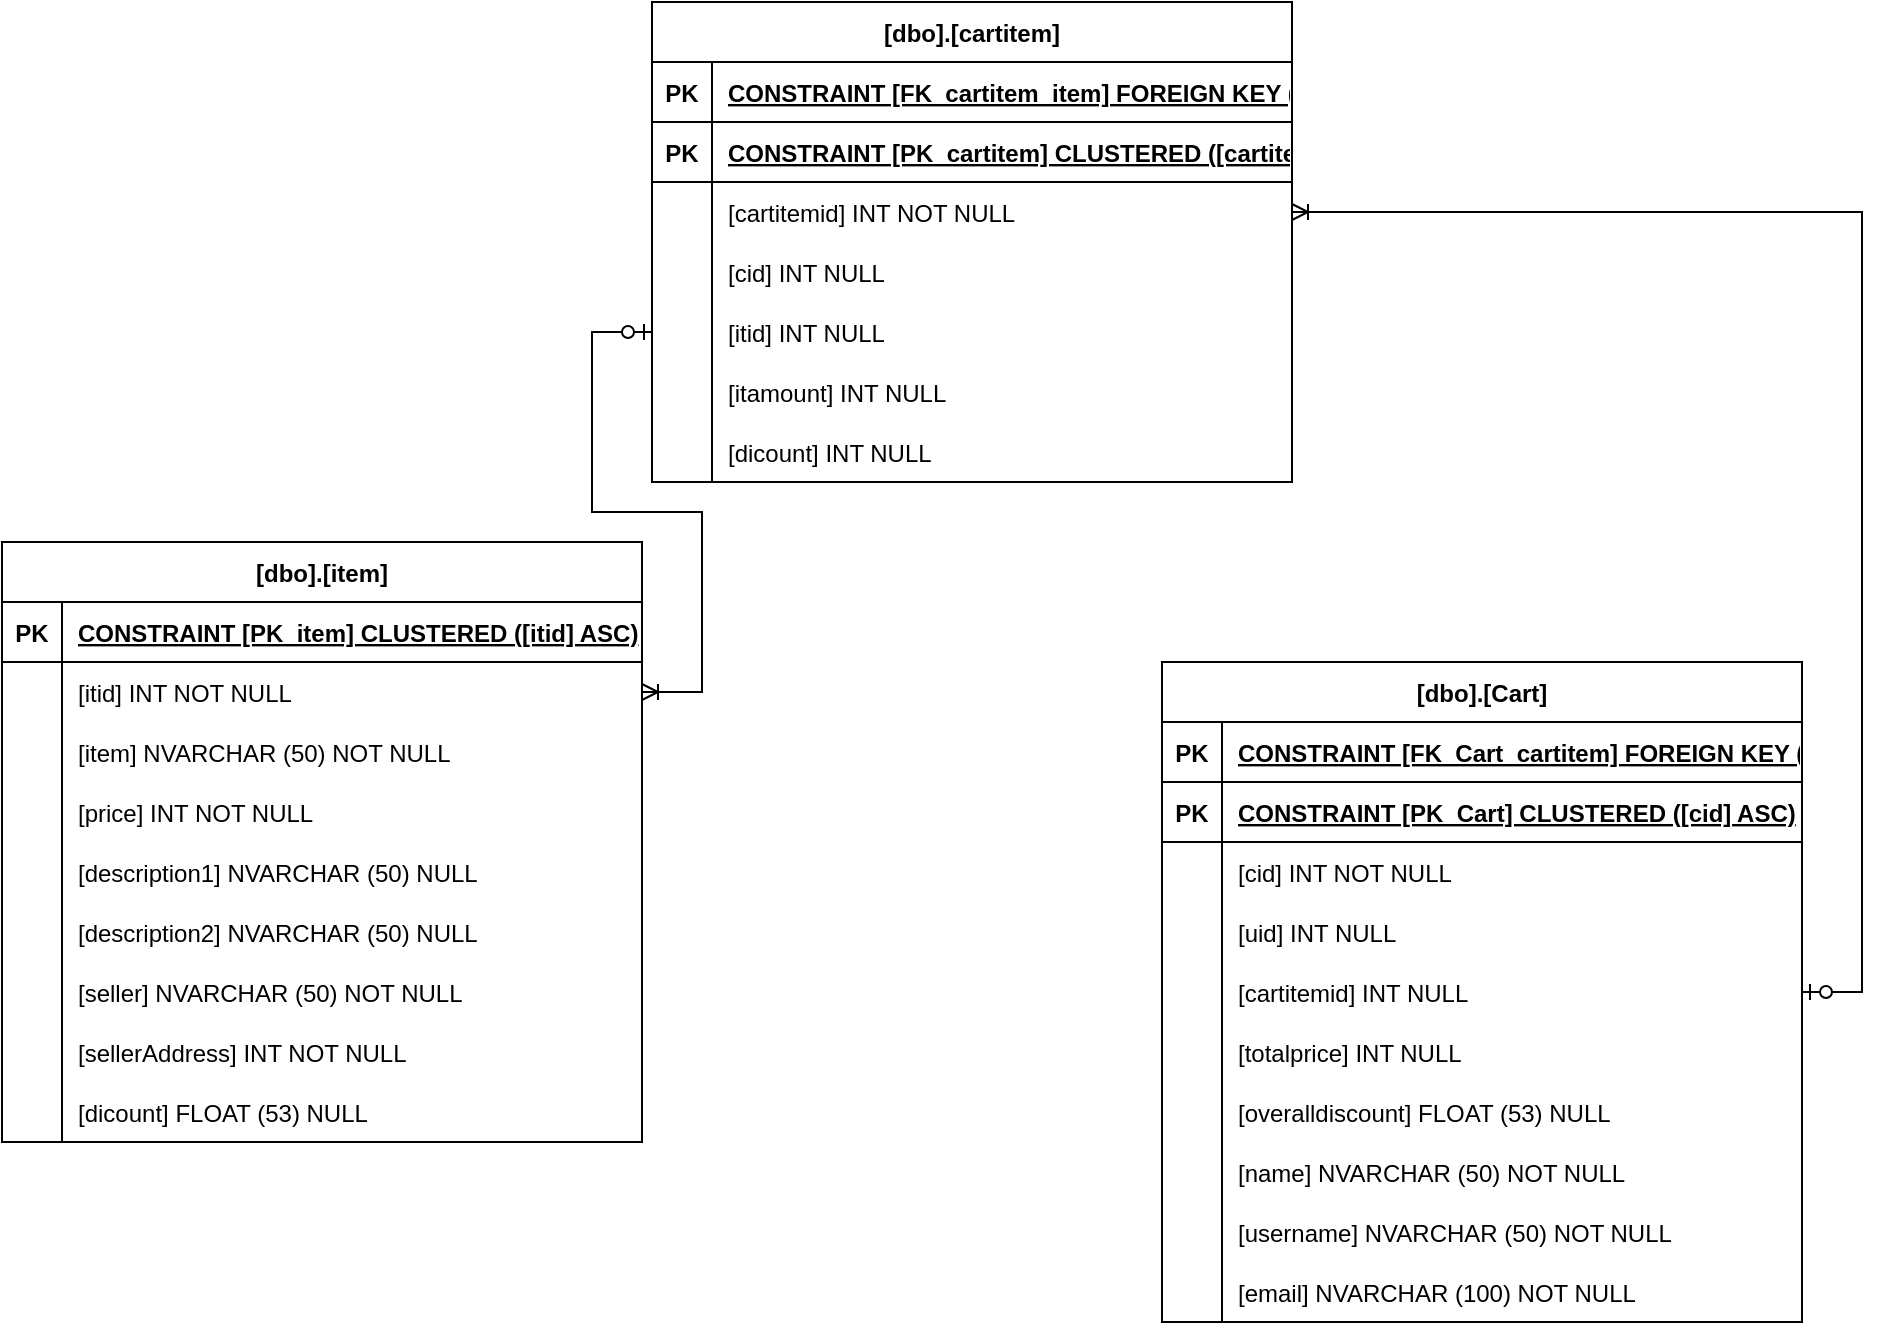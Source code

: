 <mxfile version="24.3.1" type="github">
  <diagram id="R2lEEEUBdFMjLlhIrx00" name="Page-1">
    <mxGraphModel dx="762" dy="1654" grid="1" gridSize="10" guides="1" tooltips="1" connect="1" arrows="1" fold="1" page="1" pageScale="1" pageWidth="850" pageHeight="1100" math="0" shadow="0" extFonts="Permanent Marker^https://fonts.googleapis.com/css?family=Permanent+Marker">
      <root>
        <mxCell id="0" />
        <mxCell id="1" parent="0" />
        <mxCell id="Oh6o5w7eYkgZTAUJkSQH-1" value="[dbo].[item]" style="shape=table;startSize=30;container=1;collapsible=1;childLayout=tableLayout;fixedRows=1;rowLines=0;fontStyle=1;align=center;resizeLast=1;" vertex="1" parent="1">
          <mxGeometry x="100" y="70" width="320" height="300" as="geometry" />
        </mxCell>
        <mxCell id="Oh6o5w7eYkgZTAUJkSQH-2" value="" style="shape=tableRow;horizontal=0;startSize=0;swimlaneHead=0;swimlaneBody=0;fillColor=none;collapsible=0;dropTarget=0;points=[[0,0.5],[1,0.5]];portConstraint=eastwest;strokeColor=inherit;top=0;left=0;right=0;bottom=1;" vertex="1" parent="Oh6o5w7eYkgZTAUJkSQH-1">
          <mxGeometry y="30" width="320" height="30" as="geometry" />
        </mxCell>
        <mxCell id="Oh6o5w7eYkgZTAUJkSQH-3" value="PK" style="shape=partialRectangle;overflow=hidden;connectable=0;fillColor=none;strokeColor=inherit;top=0;left=0;bottom=0;right=0;fontStyle=1;" vertex="1" parent="Oh6o5w7eYkgZTAUJkSQH-2">
          <mxGeometry width="30" height="30" as="geometry">
            <mxRectangle width="30" height="30" as="alternateBounds" />
          </mxGeometry>
        </mxCell>
        <mxCell id="Oh6o5w7eYkgZTAUJkSQH-4" value="CONSTRAINT [PK_item]  CLUSTERED ([itid] ASC)" style="shape=partialRectangle;overflow=hidden;connectable=0;fillColor=none;align=left;strokeColor=inherit;top=0;left=0;bottom=0;right=0;spacingLeft=6;fontStyle=5;" vertex="1" parent="Oh6o5w7eYkgZTAUJkSQH-2">
          <mxGeometry x="30" width="290" height="30" as="geometry">
            <mxRectangle width="290" height="30" as="alternateBounds" />
          </mxGeometry>
        </mxCell>
        <mxCell id="Oh6o5w7eYkgZTAUJkSQH-5" value="" style="shape=tableRow;horizontal=0;startSize=0;swimlaneHead=0;swimlaneBody=0;fillColor=none;collapsible=0;dropTarget=0;points=[[0,0.5],[1,0.5]];portConstraint=eastwest;strokeColor=inherit;top=0;left=0;right=0;bottom=0;" vertex="1" parent="Oh6o5w7eYkgZTAUJkSQH-1">
          <mxGeometry y="60" width="320" height="30" as="geometry" />
        </mxCell>
        <mxCell id="Oh6o5w7eYkgZTAUJkSQH-6" value="" style="shape=partialRectangle;overflow=hidden;connectable=0;fillColor=none;strokeColor=inherit;top=0;left=0;bottom=0;right=0;" vertex="1" parent="Oh6o5w7eYkgZTAUJkSQH-5">
          <mxGeometry width="30" height="30" as="geometry">
            <mxRectangle width="30" height="30" as="alternateBounds" />
          </mxGeometry>
        </mxCell>
        <mxCell id="Oh6o5w7eYkgZTAUJkSQH-7" value="[itid]          INT           NOT NULL" style="shape=partialRectangle;overflow=hidden;connectable=0;fillColor=none;align=left;strokeColor=inherit;top=0;left=0;bottom=0;right=0;spacingLeft=6;" vertex="1" parent="Oh6o5w7eYkgZTAUJkSQH-5">
          <mxGeometry x="30" width="290" height="30" as="geometry">
            <mxRectangle width="290" height="30" as="alternateBounds" />
          </mxGeometry>
        </mxCell>
        <mxCell id="Oh6o5w7eYkgZTAUJkSQH-8" value="" style="shape=tableRow;horizontal=0;startSize=0;swimlaneHead=0;swimlaneBody=0;fillColor=none;collapsible=0;dropTarget=0;points=[[0,0.5],[1,0.5]];portConstraint=eastwest;strokeColor=inherit;top=0;left=0;right=0;bottom=0;" vertex="1" parent="Oh6o5w7eYkgZTAUJkSQH-1">
          <mxGeometry y="90" width="320" height="30" as="geometry" />
        </mxCell>
        <mxCell id="Oh6o5w7eYkgZTAUJkSQH-9" value="" style="shape=partialRectangle;overflow=hidden;connectable=0;fillColor=none;strokeColor=inherit;top=0;left=0;bottom=0;right=0;" vertex="1" parent="Oh6o5w7eYkgZTAUJkSQH-8">
          <mxGeometry width="30" height="30" as="geometry">
            <mxRectangle width="30" height="30" as="alternateBounds" />
          </mxGeometry>
        </mxCell>
        <mxCell id="Oh6o5w7eYkgZTAUJkSQH-10" value="[item]          NVARCHAR (50) NOT NULL" style="shape=partialRectangle;overflow=hidden;connectable=0;fillColor=none;align=left;strokeColor=inherit;top=0;left=0;bottom=0;right=0;spacingLeft=6;" vertex="1" parent="Oh6o5w7eYkgZTAUJkSQH-8">
          <mxGeometry x="30" width="290" height="30" as="geometry">
            <mxRectangle width="290" height="30" as="alternateBounds" />
          </mxGeometry>
        </mxCell>
        <mxCell id="Oh6o5w7eYkgZTAUJkSQH-11" value="" style="shape=tableRow;horizontal=0;startSize=0;swimlaneHead=0;swimlaneBody=0;fillColor=none;collapsible=0;dropTarget=0;points=[[0,0.5],[1,0.5]];portConstraint=eastwest;strokeColor=inherit;top=0;left=0;right=0;bottom=0;" vertex="1" parent="Oh6o5w7eYkgZTAUJkSQH-1">
          <mxGeometry y="120" width="320" height="30" as="geometry" />
        </mxCell>
        <mxCell id="Oh6o5w7eYkgZTAUJkSQH-12" value="" style="shape=partialRectangle;overflow=hidden;connectable=0;fillColor=none;strokeColor=inherit;top=0;left=0;bottom=0;right=0;" vertex="1" parent="Oh6o5w7eYkgZTAUJkSQH-11">
          <mxGeometry width="30" height="30" as="geometry">
            <mxRectangle width="30" height="30" as="alternateBounds" />
          </mxGeometry>
        </mxCell>
        <mxCell id="Oh6o5w7eYkgZTAUJkSQH-13" value="[price]         INT           NOT NULL" style="shape=partialRectangle;overflow=hidden;connectable=0;fillColor=none;align=left;strokeColor=inherit;top=0;left=0;bottom=0;right=0;spacingLeft=6;" vertex="1" parent="Oh6o5w7eYkgZTAUJkSQH-11">
          <mxGeometry x="30" width="290" height="30" as="geometry">
            <mxRectangle width="290" height="30" as="alternateBounds" />
          </mxGeometry>
        </mxCell>
        <mxCell id="Oh6o5w7eYkgZTAUJkSQH-14" value="" style="shape=tableRow;horizontal=0;startSize=0;swimlaneHead=0;swimlaneBody=0;fillColor=none;collapsible=0;dropTarget=0;points=[[0,0.5],[1,0.5]];portConstraint=eastwest;strokeColor=inherit;top=0;left=0;right=0;bottom=0;" vertex="1" parent="Oh6o5w7eYkgZTAUJkSQH-1">
          <mxGeometry y="150" width="320" height="30" as="geometry" />
        </mxCell>
        <mxCell id="Oh6o5w7eYkgZTAUJkSQH-15" value="" style="shape=partialRectangle;overflow=hidden;connectable=0;fillColor=none;strokeColor=inherit;top=0;left=0;bottom=0;right=0;" vertex="1" parent="Oh6o5w7eYkgZTAUJkSQH-14">
          <mxGeometry width="30" height="30" as="geometry">
            <mxRectangle width="30" height="30" as="alternateBounds" />
          </mxGeometry>
        </mxCell>
        <mxCell id="Oh6o5w7eYkgZTAUJkSQH-16" value="[description1]  NVARCHAR (50) NULL" style="shape=partialRectangle;overflow=hidden;connectable=0;fillColor=none;align=left;strokeColor=inherit;top=0;left=0;bottom=0;right=0;spacingLeft=6;" vertex="1" parent="Oh6o5w7eYkgZTAUJkSQH-14">
          <mxGeometry x="30" width="290" height="30" as="geometry">
            <mxRectangle width="290" height="30" as="alternateBounds" />
          </mxGeometry>
        </mxCell>
        <mxCell id="Oh6o5w7eYkgZTAUJkSQH-17" value="" style="shape=tableRow;horizontal=0;startSize=0;swimlaneHead=0;swimlaneBody=0;fillColor=none;collapsible=0;dropTarget=0;points=[[0,0.5],[1,0.5]];portConstraint=eastwest;strokeColor=inherit;top=0;left=0;right=0;bottom=0;" vertex="1" parent="Oh6o5w7eYkgZTAUJkSQH-1">
          <mxGeometry y="180" width="320" height="30" as="geometry" />
        </mxCell>
        <mxCell id="Oh6o5w7eYkgZTAUJkSQH-18" value="" style="shape=partialRectangle;overflow=hidden;connectable=0;fillColor=none;strokeColor=inherit;top=0;left=0;bottom=0;right=0;" vertex="1" parent="Oh6o5w7eYkgZTAUJkSQH-17">
          <mxGeometry width="30" height="30" as="geometry">
            <mxRectangle width="30" height="30" as="alternateBounds" />
          </mxGeometry>
        </mxCell>
        <mxCell id="Oh6o5w7eYkgZTAUJkSQH-19" value="[description2]  NVARCHAR (50) NULL" style="shape=partialRectangle;overflow=hidden;connectable=0;fillColor=none;align=left;strokeColor=inherit;top=0;left=0;bottom=0;right=0;spacingLeft=6;" vertex="1" parent="Oh6o5w7eYkgZTAUJkSQH-17">
          <mxGeometry x="30" width="290" height="30" as="geometry">
            <mxRectangle width="290" height="30" as="alternateBounds" />
          </mxGeometry>
        </mxCell>
        <mxCell id="Oh6o5w7eYkgZTAUJkSQH-20" value="" style="shape=tableRow;horizontal=0;startSize=0;swimlaneHead=0;swimlaneBody=0;fillColor=none;collapsible=0;dropTarget=0;points=[[0,0.5],[1,0.5]];portConstraint=eastwest;strokeColor=inherit;top=0;left=0;right=0;bottom=0;" vertex="1" parent="Oh6o5w7eYkgZTAUJkSQH-1">
          <mxGeometry y="210" width="320" height="30" as="geometry" />
        </mxCell>
        <mxCell id="Oh6o5w7eYkgZTAUJkSQH-21" value="" style="shape=partialRectangle;overflow=hidden;connectable=0;fillColor=none;strokeColor=inherit;top=0;left=0;bottom=0;right=0;" vertex="1" parent="Oh6o5w7eYkgZTAUJkSQH-20">
          <mxGeometry width="30" height="30" as="geometry">
            <mxRectangle width="30" height="30" as="alternateBounds" />
          </mxGeometry>
        </mxCell>
        <mxCell id="Oh6o5w7eYkgZTAUJkSQH-22" value="[seller]        NVARCHAR (50) NOT NULL" style="shape=partialRectangle;overflow=hidden;connectable=0;fillColor=none;align=left;strokeColor=inherit;top=0;left=0;bottom=0;right=0;spacingLeft=6;" vertex="1" parent="Oh6o5w7eYkgZTAUJkSQH-20">
          <mxGeometry x="30" width="290" height="30" as="geometry">
            <mxRectangle width="290" height="30" as="alternateBounds" />
          </mxGeometry>
        </mxCell>
        <mxCell id="Oh6o5w7eYkgZTAUJkSQH-23" value="" style="shape=tableRow;horizontal=0;startSize=0;swimlaneHead=0;swimlaneBody=0;fillColor=none;collapsible=0;dropTarget=0;points=[[0,0.5],[1,0.5]];portConstraint=eastwest;strokeColor=inherit;top=0;left=0;right=0;bottom=0;" vertex="1" parent="Oh6o5w7eYkgZTAUJkSQH-1">
          <mxGeometry y="240" width="320" height="30" as="geometry" />
        </mxCell>
        <mxCell id="Oh6o5w7eYkgZTAUJkSQH-24" value="" style="shape=partialRectangle;overflow=hidden;connectable=0;fillColor=none;strokeColor=inherit;top=0;left=0;bottom=0;right=0;" vertex="1" parent="Oh6o5w7eYkgZTAUJkSQH-23">
          <mxGeometry width="30" height="30" as="geometry">
            <mxRectangle width="30" height="30" as="alternateBounds" />
          </mxGeometry>
        </mxCell>
        <mxCell id="Oh6o5w7eYkgZTAUJkSQH-25" value="[sellerAddress] INT           NOT NULL" style="shape=partialRectangle;overflow=hidden;connectable=0;fillColor=none;align=left;strokeColor=inherit;top=0;left=0;bottom=0;right=0;spacingLeft=6;" vertex="1" parent="Oh6o5w7eYkgZTAUJkSQH-23">
          <mxGeometry x="30" width="290" height="30" as="geometry">
            <mxRectangle width="290" height="30" as="alternateBounds" />
          </mxGeometry>
        </mxCell>
        <mxCell id="Oh6o5w7eYkgZTAUJkSQH-26" value="" style="shape=tableRow;horizontal=0;startSize=0;swimlaneHead=0;swimlaneBody=0;fillColor=none;collapsible=0;dropTarget=0;points=[[0,0.5],[1,0.5]];portConstraint=eastwest;strokeColor=inherit;top=0;left=0;right=0;bottom=0;" vertex="1" parent="Oh6o5w7eYkgZTAUJkSQH-1">
          <mxGeometry y="270" width="320" height="30" as="geometry" />
        </mxCell>
        <mxCell id="Oh6o5w7eYkgZTAUJkSQH-27" value="" style="shape=partialRectangle;overflow=hidden;connectable=0;fillColor=none;strokeColor=inherit;top=0;left=0;bottom=0;right=0;" vertex="1" parent="Oh6o5w7eYkgZTAUJkSQH-26">
          <mxGeometry width="30" height="30" as="geometry">
            <mxRectangle width="30" height="30" as="alternateBounds" />
          </mxGeometry>
        </mxCell>
        <mxCell id="Oh6o5w7eYkgZTAUJkSQH-28" value="[dicount]       FLOAT (53)    NULL" style="shape=partialRectangle;overflow=hidden;connectable=0;fillColor=none;align=left;strokeColor=inherit;top=0;left=0;bottom=0;right=0;spacingLeft=6;" vertex="1" parent="Oh6o5w7eYkgZTAUJkSQH-26">
          <mxGeometry x="30" width="290" height="30" as="geometry">
            <mxRectangle width="290" height="30" as="alternateBounds" />
          </mxGeometry>
        </mxCell>
        <mxCell id="Oh6o5w7eYkgZTAUJkSQH-29" value="[dbo].[cartitem]" style="shape=table;startSize=30;container=1;collapsible=1;childLayout=tableLayout;fixedRows=1;rowLines=0;fontStyle=1;align=center;resizeLast=1;" vertex="1" parent="1">
          <mxGeometry x="425" y="-200" width="320" height="240" as="geometry" />
        </mxCell>
        <mxCell id="Oh6o5w7eYkgZTAUJkSQH-30" value="" style="shape=tableRow;horizontal=0;startSize=0;swimlaneHead=0;swimlaneBody=0;fillColor=none;collapsible=0;dropTarget=0;points=[[0,0.5],[1,0.5]];portConstraint=eastwest;strokeColor=inherit;top=0;left=0;right=0;bottom=1;" vertex="1" parent="Oh6o5w7eYkgZTAUJkSQH-29">
          <mxGeometry y="30" width="320" height="30" as="geometry" />
        </mxCell>
        <mxCell id="Oh6o5w7eYkgZTAUJkSQH-31" value="PK" style="shape=partialRectangle;overflow=hidden;connectable=0;fillColor=none;strokeColor=inherit;top=0;left=0;bottom=0;right=0;fontStyle=1;" vertex="1" parent="Oh6o5w7eYkgZTAUJkSQH-30">
          <mxGeometry width="30" height="30" as="geometry">
            <mxRectangle width="30" height="30" as="alternateBounds" />
          </mxGeometry>
        </mxCell>
        <mxCell id="Oh6o5w7eYkgZTAUJkSQH-32" value="CONSTRAINT [FK_cartitem_item] FOREIGN KEY ([itid]) REFERENCES [dbo].[item] ([itid])" style="shape=partialRectangle;overflow=hidden;connectable=0;fillColor=none;align=left;strokeColor=inherit;top=0;left=0;bottom=0;right=0;spacingLeft=6;fontStyle=5;" vertex="1" parent="Oh6o5w7eYkgZTAUJkSQH-30">
          <mxGeometry x="30" width="290" height="30" as="geometry">
            <mxRectangle width="290" height="30" as="alternateBounds" />
          </mxGeometry>
        </mxCell>
        <mxCell id="Oh6o5w7eYkgZTAUJkSQH-33" value="" style="shape=tableRow;horizontal=0;startSize=0;swimlaneHead=0;swimlaneBody=0;fillColor=none;collapsible=0;dropTarget=0;points=[[0,0.5],[1,0.5]];portConstraint=eastwest;strokeColor=inherit;top=0;left=0;right=0;bottom=1;" vertex="1" parent="Oh6o5w7eYkgZTAUJkSQH-29">
          <mxGeometry y="60" width="320" height="30" as="geometry" />
        </mxCell>
        <mxCell id="Oh6o5w7eYkgZTAUJkSQH-34" value="PK" style="shape=partialRectangle;overflow=hidden;connectable=0;fillColor=none;strokeColor=inherit;top=0;left=0;bottom=0;right=0;fontStyle=1;" vertex="1" parent="Oh6o5w7eYkgZTAUJkSQH-33">
          <mxGeometry width="30" height="30" as="geometry">
            <mxRectangle width="30" height="30" as="alternateBounds" />
          </mxGeometry>
        </mxCell>
        <mxCell id="Oh6o5w7eYkgZTAUJkSQH-35" value="CONSTRAINT [PK_cartitem]  CLUSTERED ([cartitemid] ASC)" style="shape=partialRectangle;overflow=hidden;connectable=0;fillColor=none;align=left;strokeColor=inherit;top=0;left=0;bottom=0;right=0;spacingLeft=6;fontStyle=5;" vertex="1" parent="Oh6o5w7eYkgZTAUJkSQH-33">
          <mxGeometry x="30" width="290" height="30" as="geometry">
            <mxRectangle width="290" height="30" as="alternateBounds" />
          </mxGeometry>
        </mxCell>
        <mxCell id="Oh6o5w7eYkgZTAUJkSQH-36" value="" style="shape=tableRow;horizontal=0;startSize=0;swimlaneHead=0;swimlaneBody=0;fillColor=none;collapsible=0;dropTarget=0;points=[[0,0.5],[1,0.5]];portConstraint=eastwest;strokeColor=inherit;top=0;left=0;right=0;bottom=0;" vertex="1" parent="Oh6o5w7eYkgZTAUJkSQH-29">
          <mxGeometry y="90" width="320" height="30" as="geometry" />
        </mxCell>
        <mxCell id="Oh6o5w7eYkgZTAUJkSQH-37" value="" style="shape=partialRectangle;overflow=hidden;connectable=0;fillColor=none;strokeColor=inherit;top=0;left=0;bottom=0;right=0;" vertex="1" parent="Oh6o5w7eYkgZTAUJkSQH-36">
          <mxGeometry width="30" height="30" as="geometry">
            <mxRectangle width="30" height="30" as="alternateBounds" />
          </mxGeometry>
        </mxCell>
        <mxCell id="Oh6o5w7eYkgZTAUJkSQH-38" value="[cartitemid] INT NOT NULL" style="shape=partialRectangle;overflow=hidden;connectable=0;fillColor=none;align=left;strokeColor=inherit;top=0;left=0;bottom=0;right=0;spacingLeft=6;" vertex="1" parent="Oh6o5w7eYkgZTAUJkSQH-36">
          <mxGeometry x="30" width="290" height="30" as="geometry">
            <mxRectangle width="290" height="30" as="alternateBounds" />
          </mxGeometry>
        </mxCell>
        <mxCell id="Oh6o5w7eYkgZTAUJkSQH-39" value="" style="shape=tableRow;horizontal=0;startSize=0;swimlaneHead=0;swimlaneBody=0;fillColor=none;collapsible=0;dropTarget=0;points=[[0,0.5],[1,0.5]];portConstraint=eastwest;strokeColor=inherit;top=0;left=0;right=0;bottom=0;" vertex="1" parent="Oh6o5w7eYkgZTAUJkSQH-29">
          <mxGeometry y="120" width="320" height="30" as="geometry" />
        </mxCell>
        <mxCell id="Oh6o5w7eYkgZTAUJkSQH-40" value="" style="shape=partialRectangle;overflow=hidden;connectable=0;fillColor=none;strokeColor=inherit;top=0;left=0;bottom=0;right=0;" vertex="1" parent="Oh6o5w7eYkgZTAUJkSQH-39">
          <mxGeometry width="30" height="30" as="geometry">
            <mxRectangle width="30" height="30" as="alternateBounds" />
          </mxGeometry>
        </mxCell>
        <mxCell id="Oh6o5w7eYkgZTAUJkSQH-41" value="[cid]        INT NULL" style="shape=partialRectangle;overflow=hidden;connectable=0;fillColor=none;align=left;strokeColor=inherit;top=0;left=0;bottom=0;right=0;spacingLeft=6;" vertex="1" parent="Oh6o5w7eYkgZTAUJkSQH-39">
          <mxGeometry x="30" width="290" height="30" as="geometry">
            <mxRectangle width="290" height="30" as="alternateBounds" />
          </mxGeometry>
        </mxCell>
        <mxCell id="Oh6o5w7eYkgZTAUJkSQH-42" value="" style="shape=tableRow;horizontal=0;startSize=0;swimlaneHead=0;swimlaneBody=0;fillColor=none;collapsible=0;dropTarget=0;points=[[0,0.5],[1,0.5]];portConstraint=eastwest;strokeColor=inherit;top=0;left=0;right=0;bottom=0;" vertex="1" parent="Oh6o5w7eYkgZTAUJkSQH-29">
          <mxGeometry y="150" width="320" height="30" as="geometry" />
        </mxCell>
        <mxCell id="Oh6o5w7eYkgZTAUJkSQH-43" value="" style="shape=partialRectangle;overflow=hidden;connectable=0;fillColor=none;strokeColor=inherit;top=0;left=0;bottom=0;right=0;" vertex="1" parent="Oh6o5w7eYkgZTAUJkSQH-42">
          <mxGeometry width="30" height="30" as="geometry">
            <mxRectangle width="30" height="30" as="alternateBounds" />
          </mxGeometry>
        </mxCell>
        <mxCell id="Oh6o5w7eYkgZTAUJkSQH-44" value="[itid]       INT NULL" style="shape=partialRectangle;overflow=hidden;connectable=0;fillColor=none;align=left;strokeColor=inherit;top=0;left=0;bottom=0;right=0;spacingLeft=6;" vertex="1" parent="Oh6o5w7eYkgZTAUJkSQH-42">
          <mxGeometry x="30" width="290" height="30" as="geometry">
            <mxRectangle width="290" height="30" as="alternateBounds" />
          </mxGeometry>
        </mxCell>
        <mxCell id="Oh6o5w7eYkgZTAUJkSQH-45" value="" style="shape=tableRow;horizontal=0;startSize=0;swimlaneHead=0;swimlaneBody=0;fillColor=none;collapsible=0;dropTarget=0;points=[[0,0.5],[1,0.5]];portConstraint=eastwest;strokeColor=inherit;top=0;left=0;right=0;bottom=0;" vertex="1" parent="Oh6o5w7eYkgZTAUJkSQH-29">
          <mxGeometry y="180" width="320" height="30" as="geometry" />
        </mxCell>
        <mxCell id="Oh6o5w7eYkgZTAUJkSQH-46" value="" style="shape=partialRectangle;overflow=hidden;connectable=0;fillColor=none;strokeColor=inherit;top=0;left=0;bottom=0;right=0;" vertex="1" parent="Oh6o5w7eYkgZTAUJkSQH-45">
          <mxGeometry width="30" height="30" as="geometry">
            <mxRectangle width="30" height="30" as="alternateBounds" />
          </mxGeometry>
        </mxCell>
        <mxCell id="Oh6o5w7eYkgZTAUJkSQH-47" value="[itamount]   INT NULL" style="shape=partialRectangle;overflow=hidden;connectable=0;fillColor=none;align=left;strokeColor=inherit;top=0;left=0;bottom=0;right=0;spacingLeft=6;" vertex="1" parent="Oh6o5w7eYkgZTAUJkSQH-45">
          <mxGeometry x="30" width="290" height="30" as="geometry">
            <mxRectangle width="290" height="30" as="alternateBounds" />
          </mxGeometry>
        </mxCell>
        <mxCell id="Oh6o5w7eYkgZTAUJkSQH-48" value="" style="shape=tableRow;horizontal=0;startSize=0;swimlaneHead=0;swimlaneBody=0;fillColor=none;collapsible=0;dropTarget=0;points=[[0,0.5],[1,0.5]];portConstraint=eastwest;strokeColor=inherit;top=0;left=0;right=0;bottom=0;" vertex="1" parent="Oh6o5w7eYkgZTAUJkSQH-29">
          <mxGeometry y="210" width="320" height="30" as="geometry" />
        </mxCell>
        <mxCell id="Oh6o5w7eYkgZTAUJkSQH-49" value="" style="shape=partialRectangle;overflow=hidden;connectable=0;fillColor=none;strokeColor=inherit;top=0;left=0;bottom=0;right=0;" vertex="1" parent="Oh6o5w7eYkgZTAUJkSQH-48">
          <mxGeometry width="30" height="30" as="geometry">
            <mxRectangle width="30" height="30" as="alternateBounds" />
          </mxGeometry>
        </mxCell>
        <mxCell id="Oh6o5w7eYkgZTAUJkSQH-50" value="[dicount]    INT NULL" style="shape=partialRectangle;overflow=hidden;connectable=0;fillColor=none;align=left;strokeColor=inherit;top=0;left=0;bottom=0;right=0;spacingLeft=6;" vertex="1" parent="Oh6o5w7eYkgZTAUJkSQH-48">
          <mxGeometry x="30" width="290" height="30" as="geometry">
            <mxRectangle width="290" height="30" as="alternateBounds" />
          </mxGeometry>
        </mxCell>
        <mxCell id="Oh6o5w7eYkgZTAUJkSQH-51" value="[dbo].[Cart]" style="shape=table;startSize=30;container=1;collapsible=1;childLayout=tableLayout;fixedRows=1;rowLines=0;fontStyle=1;align=center;resizeLast=1;" vertex="1" parent="1">
          <mxGeometry x="680" y="130" width="320" height="330" as="geometry" />
        </mxCell>
        <mxCell id="Oh6o5w7eYkgZTAUJkSQH-52" value="" style="shape=tableRow;horizontal=0;startSize=0;swimlaneHead=0;swimlaneBody=0;fillColor=none;collapsible=0;dropTarget=0;points=[[0,0.5],[1,0.5]];portConstraint=eastwest;strokeColor=inherit;top=0;left=0;right=0;bottom=1;" vertex="1" parent="Oh6o5w7eYkgZTAUJkSQH-51">
          <mxGeometry y="30" width="320" height="30" as="geometry" />
        </mxCell>
        <mxCell id="Oh6o5w7eYkgZTAUJkSQH-53" value="PK" style="shape=partialRectangle;overflow=hidden;connectable=0;fillColor=none;strokeColor=inherit;top=0;left=0;bottom=0;right=0;fontStyle=1;" vertex="1" parent="Oh6o5w7eYkgZTAUJkSQH-52">
          <mxGeometry width="30" height="30" as="geometry">
            <mxRectangle width="30" height="30" as="alternateBounds" />
          </mxGeometry>
        </mxCell>
        <mxCell id="Oh6o5w7eYkgZTAUJkSQH-54" value="CONSTRAINT [FK_Cart_cartitem] FOREIGN KEY ([cartitemid]) REFERENCES [dbo].[cartitem] ([cartitemid])" style="shape=partialRectangle;overflow=hidden;connectable=0;fillColor=none;align=left;strokeColor=inherit;top=0;left=0;bottom=0;right=0;spacingLeft=6;fontStyle=5;" vertex="1" parent="Oh6o5w7eYkgZTAUJkSQH-52">
          <mxGeometry x="30" width="290" height="30" as="geometry">
            <mxRectangle width="290" height="30" as="alternateBounds" />
          </mxGeometry>
        </mxCell>
        <mxCell id="Oh6o5w7eYkgZTAUJkSQH-55" value="" style="shape=tableRow;horizontal=0;startSize=0;swimlaneHead=0;swimlaneBody=0;fillColor=none;collapsible=0;dropTarget=0;points=[[0,0.5],[1,0.5]];portConstraint=eastwest;strokeColor=inherit;top=0;left=0;right=0;bottom=1;" vertex="1" parent="Oh6o5w7eYkgZTAUJkSQH-51">
          <mxGeometry y="60" width="320" height="30" as="geometry" />
        </mxCell>
        <mxCell id="Oh6o5w7eYkgZTAUJkSQH-56" value="PK" style="shape=partialRectangle;overflow=hidden;connectable=0;fillColor=none;strokeColor=inherit;top=0;left=0;bottom=0;right=0;fontStyle=1;" vertex="1" parent="Oh6o5w7eYkgZTAUJkSQH-55">
          <mxGeometry width="30" height="30" as="geometry">
            <mxRectangle width="30" height="30" as="alternateBounds" />
          </mxGeometry>
        </mxCell>
        <mxCell id="Oh6o5w7eYkgZTAUJkSQH-57" value="CONSTRAINT [PK_Cart]  CLUSTERED ([cid] ASC)" style="shape=partialRectangle;overflow=hidden;connectable=0;fillColor=none;align=left;strokeColor=inherit;top=0;left=0;bottom=0;right=0;spacingLeft=6;fontStyle=5;" vertex="1" parent="Oh6o5w7eYkgZTAUJkSQH-55">
          <mxGeometry x="30" width="290" height="30" as="geometry">
            <mxRectangle width="290" height="30" as="alternateBounds" />
          </mxGeometry>
        </mxCell>
        <mxCell id="Oh6o5w7eYkgZTAUJkSQH-58" value="" style="shape=tableRow;horizontal=0;startSize=0;swimlaneHead=0;swimlaneBody=0;fillColor=none;collapsible=0;dropTarget=0;points=[[0,0.5],[1,0.5]];portConstraint=eastwest;strokeColor=inherit;top=0;left=0;right=0;bottom=0;" vertex="1" parent="Oh6o5w7eYkgZTAUJkSQH-51">
          <mxGeometry y="90" width="320" height="30" as="geometry" />
        </mxCell>
        <mxCell id="Oh6o5w7eYkgZTAUJkSQH-59" value="" style="shape=partialRectangle;overflow=hidden;connectable=0;fillColor=none;strokeColor=inherit;top=0;left=0;bottom=0;right=0;" vertex="1" parent="Oh6o5w7eYkgZTAUJkSQH-58">
          <mxGeometry width="30" height="30" as="geometry">
            <mxRectangle width="30" height="30" as="alternateBounds" />
          </mxGeometry>
        </mxCell>
        <mxCell id="Oh6o5w7eYkgZTAUJkSQH-60" value="[cid]             INT            NOT NULL" style="shape=partialRectangle;overflow=hidden;connectable=0;fillColor=none;align=left;strokeColor=inherit;top=0;left=0;bottom=0;right=0;spacingLeft=6;" vertex="1" parent="Oh6o5w7eYkgZTAUJkSQH-58">
          <mxGeometry x="30" width="290" height="30" as="geometry">
            <mxRectangle width="290" height="30" as="alternateBounds" />
          </mxGeometry>
        </mxCell>
        <mxCell id="Oh6o5w7eYkgZTAUJkSQH-61" value="" style="shape=tableRow;horizontal=0;startSize=0;swimlaneHead=0;swimlaneBody=0;fillColor=none;collapsible=0;dropTarget=0;points=[[0,0.5],[1,0.5]];portConstraint=eastwest;strokeColor=inherit;top=0;left=0;right=0;bottom=0;" vertex="1" parent="Oh6o5w7eYkgZTAUJkSQH-51">
          <mxGeometry y="120" width="320" height="30" as="geometry" />
        </mxCell>
        <mxCell id="Oh6o5w7eYkgZTAUJkSQH-62" value="" style="shape=partialRectangle;overflow=hidden;connectable=0;fillColor=none;strokeColor=inherit;top=0;left=0;bottom=0;right=0;" vertex="1" parent="Oh6o5w7eYkgZTAUJkSQH-61">
          <mxGeometry width="30" height="30" as="geometry">
            <mxRectangle width="30" height="30" as="alternateBounds" />
          </mxGeometry>
        </mxCell>
        <mxCell id="Oh6o5w7eYkgZTAUJkSQH-63" value="[uid]             INT            NULL" style="shape=partialRectangle;overflow=hidden;connectable=0;fillColor=none;align=left;strokeColor=inherit;top=0;left=0;bottom=0;right=0;spacingLeft=6;" vertex="1" parent="Oh6o5w7eYkgZTAUJkSQH-61">
          <mxGeometry x="30" width="290" height="30" as="geometry">
            <mxRectangle width="290" height="30" as="alternateBounds" />
          </mxGeometry>
        </mxCell>
        <mxCell id="Oh6o5w7eYkgZTAUJkSQH-64" value="" style="shape=tableRow;horizontal=0;startSize=0;swimlaneHead=0;swimlaneBody=0;fillColor=none;collapsible=0;dropTarget=0;points=[[0,0.5],[1,0.5]];portConstraint=eastwest;strokeColor=inherit;top=0;left=0;right=0;bottom=0;" vertex="1" parent="Oh6o5w7eYkgZTAUJkSQH-51">
          <mxGeometry y="150" width="320" height="30" as="geometry" />
        </mxCell>
        <mxCell id="Oh6o5w7eYkgZTAUJkSQH-65" value="" style="shape=partialRectangle;overflow=hidden;connectable=0;fillColor=none;strokeColor=inherit;top=0;left=0;bottom=0;right=0;" vertex="1" parent="Oh6o5w7eYkgZTAUJkSQH-64">
          <mxGeometry width="30" height="30" as="geometry">
            <mxRectangle width="30" height="30" as="alternateBounds" />
          </mxGeometry>
        </mxCell>
        <mxCell id="Oh6o5w7eYkgZTAUJkSQH-66" value="[cartitemid]      INT            NULL" style="shape=partialRectangle;overflow=hidden;connectable=0;fillColor=none;align=left;strokeColor=inherit;top=0;left=0;bottom=0;right=0;spacingLeft=6;" vertex="1" parent="Oh6o5w7eYkgZTAUJkSQH-64">
          <mxGeometry x="30" width="290" height="30" as="geometry">
            <mxRectangle width="290" height="30" as="alternateBounds" />
          </mxGeometry>
        </mxCell>
        <mxCell id="Oh6o5w7eYkgZTAUJkSQH-67" value="" style="shape=tableRow;horizontal=0;startSize=0;swimlaneHead=0;swimlaneBody=0;fillColor=none;collapsible=0;dropTarget=0;points=[[0,0.5],[1,0.5]];portConstraint=eastwest;strokeColor=inherit;top=0;left=0;right=0;bottom=0;" vertex="1" parent="Oh6o5w7eYkgZTAUJkSQH-51">
          <mxGeometry y="180" width="320" height="30" as="geometry" />
        </mxCell>
        <mxCell id="Oh6o5w7eYkgZTAUJkSQH-68" value="" style="shape=partialRectangle;overflow=hidden;connectable=0;fillColor=none;strokeColor=inherit;top=0;left=0;bottom=0;right=0;" vertex="1" parent="Oh6o5w7eYkgZTAUJkSQH-67">
          <mxGeometry width="30" height="30" as="geometry">
            <mxRectangle width="30" height="30" as="alternateBounds" />
          </mxGeometry>
        </mxCell>
        <mxCell id="Oh6o5w7eYkgZTAUJkSQH-69" value="[totalprice]      INT            NULL" style="shape=partialRectangle;overflow=hidden;connectable=0;fillColor=none;align=left;strokeColor=inherit;top=0;left=0;bottom=0;right=0;spacingLeft=6;" vertex="1" parent="Oh6o5w7eYkgZTAUJkSQH-67">
          <mxGeometry x="30" width="290" height="30" as="geometry">
            <mxRectangle width="290" height="30" as="alternateBounds" />
          </mxGeometry>
        </mxCell>
        <mxCell id="Oh6o5w7eYkgZTAUJkSQH-70" value="" style="shape=tableRow;horizontal=0;startSize=0;swimlaneHead=0;swimlaneBody=0;fillColor=none;collapsible=0;dropTarget=0;points=[[0,0.5],[1,0.5]];portConstraint=eastwest;strokeColor=inherit;top=0;left=0;right=0;bottom=0;" vertex="1" parent="Oh6o5w7eYkgZTAUJkSQH-51">
          <mxGeometry y="210" width="320" height="30" as="geometry" />
        </mxCell>
        <mxCell id="Oh6o5w7eYkgZTAUJkSQH-71" value="" style="shape=partialRectangle;overflow=hidden;connectable=0;fillColor=none;strokeColor=inherit;top=0;left=0;bottom=0;right=0;" vertex="1" parent="Oh6o5w7eYkgZTAUJkSQH-70">
          <mxGeometry width="30" height="30" as="geometry">
            <mxRectangle width="30" height="30" as="alternateBounds" />
          </mxGeometry>
        </mxCell>
        <mxCell id="Oh6o5w7eYkgZTAUJkSQH-72" value="[overalldiscount] FLOAT (53)     NULL" style="shape=partialRectangle;overflow=hidden;connectable=0;fillColor=none;align=left;strokeColor=inherit;top=0;left=0;bottom=0;right=0;spacingLeft=6;" vertex="1" parent="Oh6o5w7eYkgZTAUJkSQH-70">
          <mxGeometry x="30" width="290" height="30" as="geometry">
            <mxRectangle width="290" height="30" as="alternateBounds" />
          </mxGeometry>
        </mxCell>
        <mxCell id="Oh6o5w7eYkgZTAUJkSQH-73" value="" style="shape=tableRow;horizontal=0;startSize=0;swimlaneHead=0;swimlaneBody=0;fillColor=none;collapsible=0;dropTarget=0;points=[[0,0.5],[1,0.5]];portConstraint=eastwest;strokeColor=inherit;top=0;left=0;right=0;bottom=0;" vertex="1" parent="Oh6o5w7eYkgZTAUJkSQH-51">
          <mxGeometry y="240" width="320" height="30" as="geometry" />
        </mxCell>
        <mxCell id="Oh6o5w7eYkgZTAUJkSQH-74" value="" style="shape=partialRectangle;overflow=hidden;connectable=0;fillColor=none;strokeColor=inherit;top=0;left=0;bottom=0;right=0;" vertex="1" parent="Oh6o5w7eYkgZTAUJkSQH-73">
          <mxGeometry width="30" height="30" as="geometry">
            <mxRectangle width="30" height="30" as="alternateBounds" />
          </mxGeometry>
        </mxCell>
        <mxCell id="Oh6o5w7eYkgZTAUJkSQH-75" value="[name]            NVARCHAR (50)  NOT NULL" style="shape=partialRectangle;overflow=hidden;connectable=0;fillColor=none;align=left;strokeColor=inherit;top=0;left=0;bottom=0;right=0;spacingLeft=6;" vertex="1" parent="Oh6o5w7eYkgZTAUJkSQH-73">
          <mxGeometry x="30" width="290" height="30" as="geometry">
            <mxRectangle width="290" height="30" as="alternateBounds" />
          </mxGeometry>
        </mxCell>
        <mxCell id="Oh6o5w7eYkgZTAUJkSQH-76" value="" style="shape=tableRow;horizontal=0;startSize=0;swimlaneHead=0;swimlaneBody=0;fillColor=none;collapsible=0;dropTarget=0;points=[[0,0.5],[1,0.5]];portConstraint=eastwest;strokeColor=inherit;top=0;left=0;right=0;bottom=0;" vertex="1" parent="Oh6o5w7eYkgZTAUJkSQH-51">
          <mxGeometry y="270" width="320" height="30" as="geometry" />
        </mxCell>
        <mxCell id="Oh6o5w7eYkgZTAUJkSQH-77" value="" style="shape=partialRectangle;overflow=hidden;connectable=0;fillColor=none;strokeColor=inherit;top=0;left=0;bottom=0;right=0;" vertex="1" parent="Oh6o5w7eYkgZTAUJkSQH-76">
          <mxGeometry width="30" height="30" as="geometry">
            <mxRectangle width="30" height="30" as="alternateBounds" />
          </mxGeometry>
        </mxCell>
        <mxCell id="Oh6o5w7eYkgZTAUJkSQH-78" value="[username]        NVARCHAR (50)  NOT NULL" style="shape=partialRectangle;overflow=hidden;connectable=0;fillColor=none;align=left;strokeColor=inherit;top=0;left=0;bottom=0;right=0;spacingLeft=6;" vertex="1" parent="Oh6o5w7eYkgZTAUJkSQH-76">
          <mxGeometry x="30" width="290" height="30" as="geometry">
            <mxRectangle width="290" height="30" as="alternateBounds" />
          </mxGeometry>
        </mxCell>
        <mxCell id="Oh6o5w7eYkgZTAUJkSQH-79" value="" style="shape=tableRow;horizontal=0;startSize=0;swimlaneHead=0;swimlaneBody=0;fillColor=none;collapsible=0;dropTarget=0;points=[[0,0.5],[1,0.5]];portConstraint=eastwest;strokeColor=inherit;top=0;left=0;right=0;bottom=0;" vertex="1" parent="Oh6o5w7eYkgZTAUJkSQH-51">
          <mxGeometry y="300" width="320" height="30" as="geometry" />
        </mxCell>
        <mxCell id="Oh6o5w7eYkgZTAUJkSQH-80" value="" style="shape=partialRectangle;overflow=hidden;connectable=0;fillColor=none;strokeColor=inherit;top=0;left=0;bottom=0;right=0;" vertex="1" parent="Oh6o5w7eYkgZTAUJkSQH-79">
          <mxGeometry width="30" height="30" as="geometry">
            <mxRectangle width="30" height="30" as="alternateBounds" />
          </mxGeometry>
        </mxCell>
        <mxCell id="Oh6o5w7eYkgZTAUJkSQH-81" value="[email]           NVARCHAR (100) NOT NULL" style="shape=partialRectangle;overflow=hidden;connectable=0;fillColor=none;align=left;strokeColor=inherit;top=0;left=0;bottom=0;right=0;spacingLeft=6;" vertex="1" parent="Oh6o5w7eYkgZTAUJkSQH-79">
          <mxGeometry x="30" width="290" height="30" as="geometry">
            <mxRectangle width="290" height="30" as="alternateBounds" />
          </mxGeometry>
        </mxCell>
        <mxCell id="Oh6o5w7eYkgZTAUJkSQH-82" value="" style="edgeStyle=entityRelationEdgeStyle;fontSize=12;html=1;endArrow=ERoneToMany;startArrow=ERzeroToOne;rounded=0;exitX=0;exitY=0.5;exitDx=0;exitDy=0;" edge="1" parent="1" source="Oh6o5w7eYkgZTAUJkSQH-42" target="Oh6o5w7eYkgZTAUJkSQH-5">
          <mxGeometry width="100" height="100" relative="1" as="geometry">
            <mxPoint x="130" y="-40" as="sourcePoint" />
            <mxPoint x="160" y="-80" as="targetPoint" />
            <Array as="points">
              <mxPoint x="230" y="10" />
              <mxPoint x="310" y="40" />
            </Array>
          </mxGeometry>
        </mxCell>
        <mxCell id="Oh6o5w7eYkgZTAUJkSQH-83" value="" style="edgeStyle=entityRelationEdgeStyle;fontSize=12;html=1;endArrow=ERoneToMany;startArrow=ERzeroToOne;rounded=0;entryX=1;entryY=0.5;entryDx=0;entryDy=0;" edge="1" parent="1" source="Oh6o5w7eYkgZTAUJkSQH-64" target="Oh6o5w7eYkgZTAUJkSQH-36">
          <mxGeometry width="100" height="100" relative="1" as="geometry">
            <mxPoint x="750" y="140" as="sourcePoint" />
            <mxPoint x="850" y="40" as="targetPoint" />
          </mxGeometry>
        </mxCell>
      </root>
    </mxGraphModel>
  </diagram>
</mxfile>

